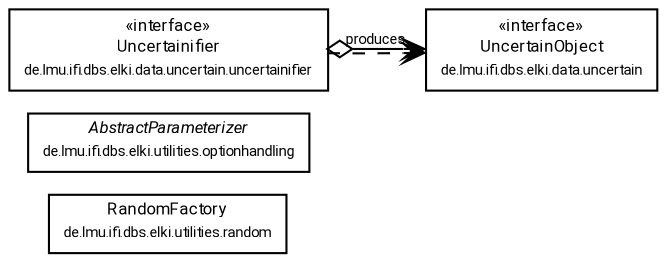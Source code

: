 #!/usr/local/bin/dot
#
# Class diagram 
# Generated by UMLGraph version R5_7_2-60-g0e99a6 (http://www.spinellis.gr/umlgraph/)
#

digraph G {
	graph [fontnames="svg"]
	edge [fontname="Roboto",fontsize=7,labelfontname="Roboto",labelfontsize=7,color="black"];
	node [fontname="Roboto",fontcolor="black",fontsize=8,shape=plaintext,margin=0,width=0,height=0];
	nodesep=0.15;
	ranksep=0.25;
	rankdir=LR;
	// de.lmu.ifi.dbs.elki.utilities.random.RandomFactory
	c10494747 [label=<<table title="de.lmu.ifi.dbs.elki.utilities.random.RandomFactory" border="0" cellborder="1" cellspacing="0" cellpadding="2" href="../../../utilities/random/RandomFactory.html" target="_parent">
		<tr><td><table border="0" cellspacing="0" cellpadding="1">
		<tr><td align="center" balign="center"> <font face="Roboto">RandomFactory</font> </td></tr>
		<tr><td align="center" balign="center"> <font face="Roboto" point-size="7.0">de.lmu.ifi.dbs.elki.utilities.random</font> </td></tr>
		</table></td></tr>
		</table>>, URL="../../../utilities/random/RandomFactory.html"];
	// de.lmu.ifi.dbs.elki.utilities.optionhandling.AbstractParameterizer
	c10494782 [label=<<table title="de.lmu.ifi.dbs.elki.utilities.optionhandling.AbstractParameterizer" border="0" cellborder="1" cellspacing="0" cellpadding="2" href="../../../utilities/optionhandling/AbstractParameterizer.html" target="_parent">
		<tr><td><table border="0" cellspacing="0" cellpadding="1">
		<tr><td align="center" balign="center"> <font face="Roboto"><i>AbstractParameterizer</i></font> </td></tr>
		<tr><td align="center" balign="center"> <font face="Roboto" point-size="7.0">de.lmu.ifi.dbs.elki.utilities.optionhandling</font> </td></tr>
		</table></td></tr>
		</table>>, URL="../../../utilities/optionhandling/AbstractParameterizer.html"];
	// de.lmu.ifi.dbs.elki.data.uncertain.UncertainObject
	c10495951 [label=<<table title="de.lmu.ifi.dbs.elki.data.uncertain.UncertainObject" border="0" cellborder="1" cellspacing="0" cellpadding="2" href="../../../data/uncertain/UncertainObject.html" target="_parent">
		<tr><td><table border="0" cellspacing="0" cellpadding="1">
		<tr><td align="center" balign="center"> &#171;interface&#187; </td></tr>
		<tr><td align="center" balign="center"> <font face="Roboto">UncertainObject</font> </td></tr>
		<tr><td align="center" balign="center"> <font face="Roboto" point-size="7.0">de.lmu.ifi.dbs.elki.data.uncertain</font> </td></tr>
		</table></td></tr>
		</table>>, URL="../../../data/uncertain/UncertainObject.html"];
	// de.lmu.ifi.dbs.elki.data.uncertain.uncertainifier.Uncertainifier<UO extends de.lmu.ifi.dbs.elki.data.uncertain.UncertainObject>
	c10495959 [label=<<table title="de.lmu.ifi.dbs.elki.data.uncertain.uncertainifier.Uncertainifier" border="0" cellborder="1" cellspacing="0" cellpadding="2" href="../../../data/uncertain/uncertainifier/Uncertainifier.html" target="_parent">
		<tr><td><table border="0" cellspacing="0" cellpadding="1">
		<tr><td align="center" balign="center"> &#171;interface&#187; </td></tr>
		<tr><td align="center" balign="center"> <font face="Roboto">Uncertainifier</font> </td></tr>
		<tr><td align="center" balign="center"> <font face="Roboto" point-size="7.0">de.lmu.ifi.dbs.elki.data.uncertain.uncertainifier</font> </td></tr>
		</table></td></tr>
		</table>>, URL="../../../data/uncertain/uncertainifier/Uncertainifier.html"];
	// de.lmu.ifi.dbs.elki.data.uncertain.uncertainifier.Uncertainifier<UO extends de.lmu.ifi.dbs.elki.data.uncertain.UncertainObject> navhas de.lmu.ifi.dbs.elki.data.uncertain.UncertainObject
	c10495959 -> c10495951 [arrowhead=open,arrowtail=ediamond,dir=both,weight=3,label="produces"];
	// de.lmu.ifi.dbs.elki.data.uncertain.uncertainifier.Uncertainifier<UO extends de.lmu.ifi.dbs.elki.data.uncertain.UncertainObject> depend de.lmu.ifi.dbs.elki.data.uncertain.UncertainObject
	c10495959 -> c10495951 [arrowhead=open,style=dashed,weight=0];
}


